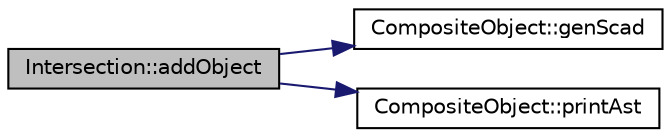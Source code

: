 digraph "Intersection::addObject"
{
  edge [fontname="Helvetica",fontsize="10",labelfontname="Helvetica",labelfontsize="10"];
  node [fontname="Helvetica",fontsize="10",shape=record];
  rankdir="LR";
  Node7 [label="Intersection::addObject",height=0.2,width=0.4,color="black", fillcolor="grey75", style="filled", fontcolor="black"];
  Node7 -> Node8 [color="midnightblue",fontsize="10",style="solid",fontname="Helvetica"];
  Node8 [label="CompositeObject::genScad",height=0.2,width=0.4,color="black", fillcolor="white", style="filled",URL="$classCompositeObject.html#add96fc214ce76621e6189dc9cab70445",tooltip="Generate SCAD output for this object. "];
  Node7 -> Node9 [color="midnightblue",fontsize="10",style="solid",fontname="Helvetica"];
  Node9 [label="CompositeObject::printAst",height=0.2,width=0.4,color="black", fillcolor="white", style="filled",URL="$classCompositeObject.html#a1a2003ed0b66a68e5a472879c412a4b3",tooltip="Generate AST output for this object. "];
}

